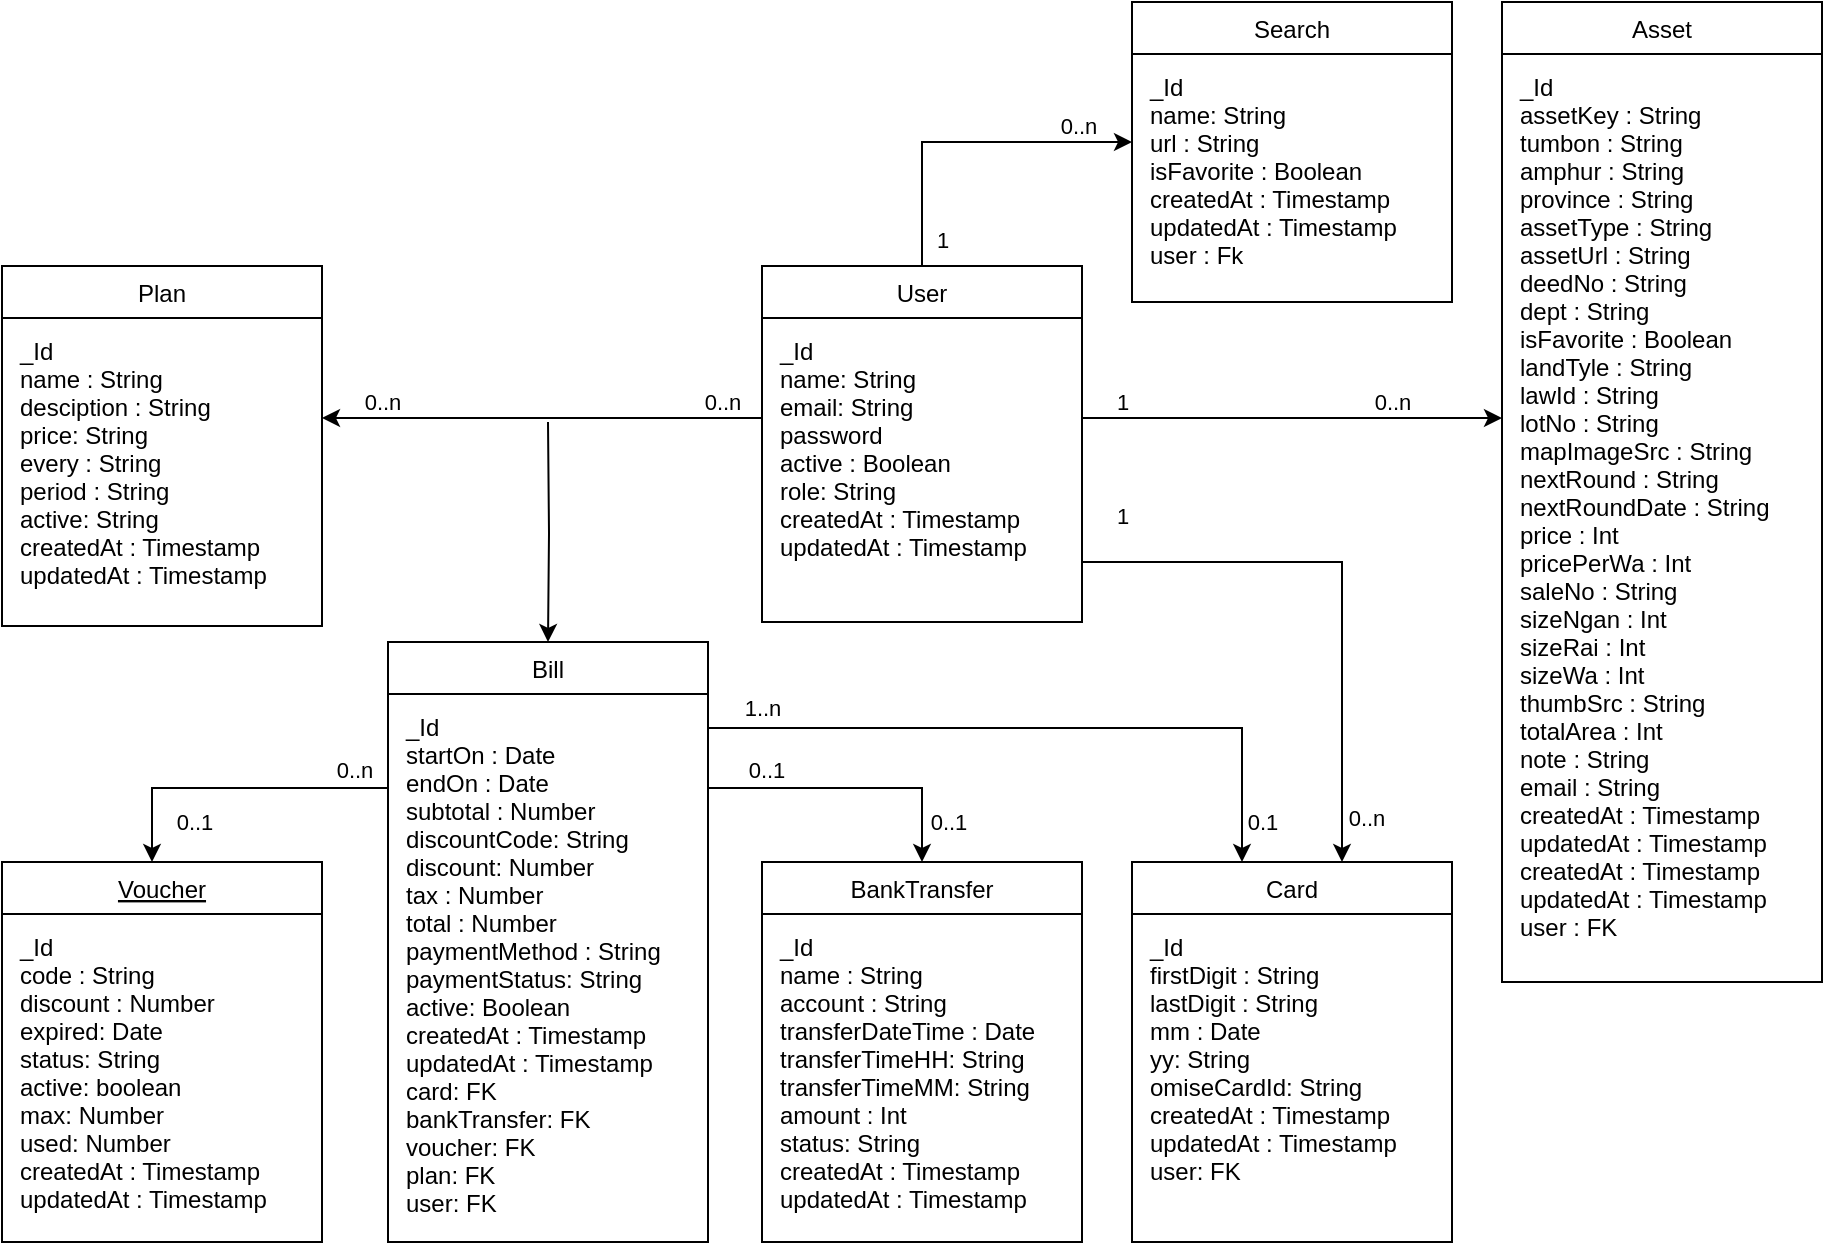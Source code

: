 <mxfile version="18.1.3" type="github">
  <diagram id="C5RBs43oDa-KdzZeNtuy" name="Page-1">
    <mxGraphModel dx="1588" dy="762" grid="1" gridSize="10" guides="1" tooltips="1" connect="1" arrows="1" fold="1" page="1" pageScale="1" pageWidth="827" pageHeight="1169" math="0" shadow="0">
      <root>
        <mxCell id="WIyWlLk6GJQsqaUBKTNV-0" />
        <mxCell id="WIyWlLk6GJQsqaUBKTNV-1" parent="WIyWlLk6GJQsqaUBKTNV-0" />
        <mxCell id="0S6qas3bxSXRm0jyxC92-0" style="edgeStyle=orthogonalEdgeStyle;rounded=0;orthogonalLoop=1;jettySize=auto;html=1;exitX=1;exitY=0.5;exitDx=0;exitDy=0;" edge="1" parent="WIyWlLk6GJQsqaUBKTNV-1" source="zkfFHV4jXpPFQw0GAbJ--1" target="rn8gjheMr00SQCoQ5o9b-12">
          <mxGeometry relative="1" as="geometry">
            <Array as="points">
              <mxPoint x="680" y="510" />
              <mxPoint x="810" y="510" />
            </Array>
          </mxGeometry>
        </mxCell>
        <mxCell id="0S6qas3bxSXRm0jyxC92-1" value="1" style="edgeLabel;html=1;align=center;verticalAlign=middle;resizable=0;points=[];" vertex="1" connectable="0" parent="0S6qas3bxSXRm0jyxC92-0">
          <mxGeometry x="-0.914" relative="1" as="geometry">
            <mxPoint x="20" y="17" as="offset" />
          </mxGeometry>
        </mxCell>
        <mxCell id="0S6qas3bxSXRm0jyxC92-2" value="0..n" style="edgeLabel;html=1;align=center;verticalAlign=middle;resizable=0;points=[];" vertex="1" connectable="0" parent="0S6qas3bxSXRm0jyxC92-0">
          <mxGeometry x="0.842" y="3" relative="1" as="geometry">
            <mxPoint x="9" y="4" as="offset" />
          </mxGeometry>
        </mxCell>
        <mxCell id="0S6qas3bxSXRm0jyxC92-5" style="edgeStyle=orthogonalEdgeStyle;rounded=0;orthogonalLoop=1;jettySize=auto;html=1;exitX=0.5;exitY=0;exitDx=0;exitDy=0;" edge="1" parent="WIyWlLk6GJQsqaUBKTNV-1" source="zkfFHV4jXpPFQw0GAbJ--0" target="0S6qas3bxSXRm0jyxC92-4">
          <mxGeometry relative="1" as="geometry">
            <Array as="points">
              <mxPoint x="600" y="300" />
            </Array>
          </mxGeometry>
        </mxCell>
        <mxCell id="0S6qas3bxSXRm0jyxC92-6" value="1" style="edgeLabel;html=1;align=center;verticalAlign=middle;resizable=0;points=[];" vertex="1" connectable="0" parent="0S6qas3bxSXRm0jyxC92-5">
          <mxGeometry x="-0.8" relative="1" as="geometry">
            <mxPoint x="10" y="3" as="offset" />
          </mxGeometry>
        </mxCell>
        <mxCell id="0S6qas3bxSXRm0jyxC92-7" value="0..n" style="edgeLabel;html=1;align=center;verticalAlign=middle;resizable=0;points=[];" vertex="1" connectable="0" parent="0S6qas3bxSXRm0jyxC92-5">
          <mxGeometry x="0.678" y="3" relative="1" as="geometry">
            <mxPoint y="-5" as="offset" />
          </mxGeometry>
        </mxCell>
        <mxCell id="zkfFHV4jXpPFQw0GAbJ--0" value="User" style="swimlane;fontStyle=0;align=center;verticalAlign=top;childLayout=stackLayout;horizontal=1;startSize=26;horizontalStack=0;resizeParent=1;resizeLast=0;collapsible=1;marginBottom=0;rounded=0;shadow=0;strokeWidth=1;arcSize=15;" parent="WIyWlLk6GJQsqaUBKTNV-1" vertex="1">
          <mxGeometry x="520" y="362" width="160" height="178" as="geometry">
            <mxRectangle x="230" y="140" width="160" height="26" as="alternateBounds" />
          </mxGeometry>
        </mxCell>
        <mxCell id="zkfFHV4jXpPFQw0GAbJ--1" value="_Id&#xa;name: String&#xa;email: String&#xa;password&#xa;active : Boolean&#xa;role: String&#xa;createdAt : Timestamp&#xa;updatedAt : Timestamp&#xa;" style="text;align=left;verticalAlign=top;spacingLeft=4;spacingRight=4;overflow=hidden;rotatable=0;points=[[0,0.5],[1,0.5]];portConstraint=eastwest;spacingTop=0;fontSize=12;spacingBottom=0;spacing=5;" parent="zkfFHV4jXpPFQw0GAbJ--0" vertex="1">
          <mxGeometry y="26" width="160" height="134" as="geometry" />
        </mxCell>
        <mxCell id="rn8gjheMr00SQCoQ5o9b-32" style="edgeStyle=orthogonalEdgeStyle;rounded=0;orthogonalLoop=1;jettySize=auto;html=1;" parent="WIyWlLk6GJQsqaUBKTNV-1" target="rn8gjheMr00SQCoQ5o9b-22" edge="1">
          <mxGeometry relative="1" as="geometry">
            <mxPoint x="413" y="440" as="sourcePoint" />
            <Array as="points" />
          </mxGeometry>
        </mxCell>
        <mxCell id="z93OoAOlrHXgm_mYGEe1-41" value="Asset" style="swimlane;fontStyle=0;align=center;verticalAlign=top;childLayout=stackLayout;horizontal=1;startSize=26;horizontalStack=0;resizeParent=1;resizeLast=0;collapsible=1;marginBottom=0;rounded=0;shadow=0;strokeWidth=1;arcSize=15;" parent="WIyWlLk6GJQsqaUBKTNV-1" vertex="1">
          <mxGeometry x="890" y="230" width="160" height="490" as="geometry">
            <mxRectangle x="550" y="140" width="160" height="26" as="alternateBounds" />
          </mxGeometry>
        </mxCell>
        <mxCell id="z93OoAOlrHXgm_mYGEe1-42" value="_Id&#xa;assetKey : String&#xa;tumbon : String&#xa;amphur : String&#xa;province : String&#xa;assetType : String&#xa;assetUrl : String&#xa;deedNo : String&#xa;dept : String&#xa;isFavorite : Boolean&#xa;landTyle : String&#xa;lawId : String&#xa;lotNo : String&#xa;mapImageSrc : String&#xa;nextRound : String&#xa;nextRoundDate : String&#xa;price : Int&#xa;pricePerWa : Int&#xa;saleNo : String&#xa;sizeNgan : Int&#xa;sizeRai : Int&#xa;sizeWa : Int&#xa;thumbSrc : String&#xa;totalArea : Int&#xa;note : String&#xa;email : String&#xa;createdAt : Timestamp&#xa;updatedAt : Timestamp&#xa;createdAt : Timestamp&#xa;updatedAt : Timestamp&#xa;user : FK&#xa;&#xa;&#xa;" style="text;align=left;verticalAlign=top;spacingLeft=4;spacingRight=4;overflow=hidden;rotatable=0;points=[[0,0.5],[1,0.5]];portConstraint=eastwest;fontFamily=Helvetica;spacingTop=0;fontSize=12;spacingBottom=0;spacing=5;" parent="z93OoAOlrHXgm_mYGEe1-41" vertex="1">
          <mxGeometry y="26" width="160" height="464" as="geometry" />
        </mxCell>
        <mxCell id="z93OoAOlrHXgm_mYGEe1-83" style="edgeStyle=orthogonalEdgeStyle;rounded=0;orthogonalLoop=1;jettySize=auto;html=1;" parent="WIyWlLk6GJQsqaUBKTNV-1" edge="1" target="z93OoAOlrHXgm_mYGEe1-98" source="zkfFHV4jXpPFQw0GAbJ--1">
          <mxGeometry relative="1" as="geometry">
            <mxPoint x="590" y="421.0" as="sourcePoint" />
            <mxPoint x="240" y="421.0" as="targetPoint" />
            <Array as="points">
              <mxPoint x="340" y="438" />
              <mxPoint x="340" y="438" />
            </Array>
          </mxGeometry>
        </mxCell>
        <mxCell id="z93OoAOlrHXgm_mYGEe1-84" value="0..n" style="edgeLabel;html=1;align=center;verticalAlign=middle;resizable=0;points=[];" parent="z93OoAOlrHXgm_mYGEe1-83" vertex="1" connectable="0">
          <mxGeometry x="0.827" y="-2" relative="1" as="geometry">
            <mxPoint x="11" y="-6" as="offset" />
          </mxGeometry>
        </mxCell>
        <mxCell id="z93OoAOlrHXgm_mYGEe1-85" value="0..n" style="edgeLabel;html=1;align=center;verticalAlign=middle;resizable=0;points=[];" parent="z93OoAOlrHXgm_mYGEe1-83" vertex="1" connectable="0">
          <mxGeometry x="-0.875" y="1" relative="1" as="geometry">
            <mxPoint x="-6" y="-9" as="offset" />
          </mxGeometry>
        </mxCell>
        <mxCell id="z93OoAOlrHXgm_mYGEe1-97" value="Plan" style="swimlane;fontStyle=0;align=center;verticalAlign=top;childLayout=stackLayout;horizontal=1;startSize=26;horizontalStack=0;resizeParent=1;resizeLast=0;collapsible=1;marginBottom=0;rounded=0;shadow=0;strokeWidth=1;arcSize=15;" parent="WIyWlLk6GJQsqaUBKTNV-1" vertex="1">
          <mxGeometry x="140" y="362" width="160" height="180" as="geometry">
            <mxRectangle x="130" y="380" width="160" height="26" as="alternateBounds" />
          </mxGeometry>
        </mxCell>
        <mxCell id="z93OoAOlrHXgm_mYGEe1-98" value="_Id&#xa;name : String&#xa;desciption : String&#xa;price: String&#xa;every : String&#xa;period : String&#xa;active: String&#xa;createdAt : Timestamp&#xa;updatedAt : Timestamp" style="text;align=left;verticalAlign=top;spacingLeft=4;spacingRight=4;overflow=hidden;rotatable=0;points=[[0,0.5],[1,0.5]];portConstraint=eastwest;spacingTop=0;fontSize=12;spacingBottom=0;spacing=5;" parent="z93OoAOlrHXgm_mYGEe1-97" vertex="1">
          <mxGeometry y="26" width="160" height="154" as="geometry" />
        </mxCell>
        <mxCell id="z93OoAOlrHXgm_mYGEe1-125" style="rounded=0;orthogonalLoop=1;jettySize=auto;html=1;edgeStyle=orthogonalEdgeStyle;" parent="WIyWlLk6GJQsqaUBKTNV-1" source="zkfFHV4jXpPFQw0GAbJ--1" target="z93OoAOlrHXgm_mYGEe1-42" edge="1">
          <mxGeometry relative="1" as="geometry">
            <mxPoint x="870" y="410" as="targetPoint" />
            <Array as="points">
              <mxPoint x="860" y="438" />
              <mxPoint x="860" y="438" />
            </Array>
          </mxGeometry>
        </mxCell>
        <mxCell id="z93OoAOlrHXgm_mYGEe1-143" value="0..n" style="edgeLabel;html=1;align=center;verticalAlign=middle;resizable=0;points=[];fontFamily=Helvetica;" parent="z93OoAOlrHXgm_mYGEe1-125" vertex="1" connectable="0">
          <mxGeometry x="0.297" y="-1" relative="1" as="geometry">
            <mxPoint x="19" y="-9" as="offset" />
          </mxGeometry>
        </mxCell>
        <mxCell id="z93OoAOlrHXgm_mYGEe1-145" value="1" style="edgeLabel;html=1;align=center;verticalAlign=middle;resizable=0;points=[];fontFamily=Helvetica;" parent="z93OoAOlrHXgm_mYGEe1-125" vertex="1" connectable="0">
          <mxGeometry x="-0.671" y="1" relative="1" as="geometry">
            <mxPoint x="-15" y="-7" as="offset" />
          </mxGeometry>
        </mxCell>
        <mxCell id="rn8gjheMr00SQCoQ5o9b-6" value="BankTransfer" style="swimlane;fontStyle=0;align=center;verticalAlign=top;childLayout=stackLayout;horizontal=1;startSize=26;horizontalStack=0;resizeParent=1;resizeLast=0;collapsible=1;marginBottom=0;rounded=0;shadow=0;strokeWidth=1;arcSize=15;" parent="WIyWlLk6GJQsqaUBKTNV-1" vertex="1">
          <mxGeometry x="520" y="660" width="160" height="190" as="geometry">
            <mxRectangle x="340" y="380" width="170" height="26" as="alternateBounds" />
          </mxGeometry>
        </mxCell>
        <mxCell id="rn8gjheMr00SQCoQ5o9b-7" value="_Id&#xa;name : String&#xa;account : String&#xa;transferDateTime : Date&#xa;transferTimeHH: String&#xa;transferTimeMM: String&#xa;amount : Int&#xa;status: String&#xa;createdAt : Timestamp&#xa;updatedAt : Timestamp&#xa;" style="text;align=left;verticalAlign=top;spacingLeft=4;spacingRight=4;overflow=hidden;rotatable=0;points=[[0,0.5],[1,0.5]];portConstraint=eastwest;spacingTop=0;fontSize=12;spacingBottom=0;spacing=5;" parent="rn8gjheMr00SQCoQ5o9b-6" vertex="1">
          <mxGeometry y="26" width="160" height="164" as="geometry" />
        </mxCell>
        <mxCell id="rn8gjheMr00SQCoQ5o9b-12" value="Card" style="swimlane;fontStyle=0;align=center;verticalAlign=top;childLayout=stackLayout;horizontal=1;startSize=26;horizontalStack=0;resizeParent=1;resizeLast=0;collapsible=1;marginBottom=0;rounded=0;shadow=0;strokeWidth=1;arcSize=15;" parent="WIyWlLk6GJQsqaUBKTNV-1" vertex="1">
          <mxGeometry x="705" y="660" width="160" height="190" as="geometry">
            <mxRectangle x="340" y="380" width="170" height="26" as="alternateBounds" />
          </mxGeometry>
        </mxCell>
        <mxCell id="rn8gjheMr00SQCoQ5o9b-13" value="_Id&#xa;firstDigit : String&#xa;lastDigit : String&#xa;mm : Date&#xa;yy: String&#xa;omiseCardId: String&#xa;createdAt : Timestamp&#xa;updatedAt : Timestamp&#xa;user: FK" style="text;align=left;verticalAlign=top;spacingLeft=4;spacingRight=4;overflow=hidden;rotatable=0;points=[[0,0.5],[1,0.5]];portConstraint=eastwest;spacingTop=0;fontSize=12;spacingBottom=0;spacing=5;" parent="rn8gjheMr00SQCoQ5o9b-12" vertex="1">
          <mxGeometry y="26" width="160" height="144" as="geometry" />
        </mxCell>
        <mxCell id="rn8gjheMr00SQCoQ5o9b-35" style="edgeStyle=orthogonalEdgeStyle;rounded=0;orthogonalLoop=1;jettySize=auto;html=1;entryX=0.5;entryY=0;entryDx=0;entryDy=0;" parent="WIyWlLk6GJQsqaUBKTNV-1" source="rn8gjheMr00SQCoQ5o9b-23" target="rn8gjheMr00SQCoQ5o9b-6" edge="1">
          <mxGeometry relative="1" as="geometry">
            <Array as="points">
              <mxPoint x="600" y="623" />
            </Array>
            <mxPoint x="520" y="603" as="sourcePoint" />
          </mxGeometry>
        </mxCell>
        <mxCell id="rn8gjheMr00SQCoQ5o9b-39" value="0..1" style="edgeLabel;html=1;align=center;verticalAlign=middle;resizable=0;points=[];" parent="rn8gjheMr00SQCoQ5o9b-35" vertex="1" connectable="0">
          <mxGeometry x="-0.549" y="2" relative="1" as="geometry">
            <mxPoint x="-4" y="-7" as="offset" />
          </mxGeometry>
        </mxCell>
        <mxCell id="rn8gjheMr00SQCoQ5o9b-40" value="0..1" style="edgeLabel;html=1;align=center;verticalAlign=middle;resizable=0;points=[];" parent="rn8gjheMr00SQCoQ5o9b-35" vertex="1" connectable="0">
          <mxGeometry x="0.761" relative="1" as="geometry">
            <mxPoint x="13" y="-3" as="offset" />
          </mxGeometry>
        </mxCell>
        <mxCell id="OSJ59UajpVIbR9Szr44o-4" style="edgeStyle=orthogonalEdgeStyle;rounded=0;orthogonalLoop=1;jettySize=auto;html=1;" parent="WIyWlLk6GJQsqaUBKTNV-1" source="rn8gjheMr00SQCoQ5o9b-23" target="OSJ59UajpVIbR9Szr44o-0" edge="1">
          <mxGeometry relative="1" as="geometry">
            <mxPoint x="210" y="670" as="targetPoint" />
            <Array as="points">
              <mxPoint x="215" y="623" />
            </Array>
          </mxGeometry>
        </mxCell>
        <mxCell id="OSJ59UajpVIbR9Szr44o-5" value="0..1" style="edgeLabel;html=1;align=center;verticalAlign=middle;resizable=0;points=[];" parent="OSJ59UajpVIbR9Szr44o-4" vertex="1" connectable="0">
          <mxGeometry x="0.302" y="-1" relative="1" as="geometry">
            <mxPoint x="4" y="18" as="offset" />
          </mxGeometry>
        </mxCell>
        <mxCell id="OSJ59UajpVIbR9Szr44o-7" value="0..n" style="edgeLabel;html=1;align=center;verticalAlign=middle;resizable=0;points=[];" parent="OSJ59UajpVIbR9Szr44o-4" vertex="1" connectable="0">
          <mxGeometry x="-0.654" y="-1" relative="1" as="geometry">
            <mxPoint x="10" y="-8" as="offset" />
          </mxGeometry>
        </mxCell>
        <mxCell id="rn8gjheMr00SQCoQ5o9b-22" value="Bill" style="swimlane;fontStyle=0;align=center;verticalAlign=top;childLayout=stackLayout;horizontal=1;startSize=26;horizontalStack=0;resizeParent=1;resizeLast=0;collapsible=1;marginBottom=0;rounded=0;shadow=0;strokeWidth=1;arcSize=15;" parent="WIyWlLk6GJQsqaUBKTNV-1" vertex="1">
          <mxGeometry x="333" y="550" width="160" height="300" as="geometry">
            <mxRectangle x="550" y="140" width="160" height="26" as="alternateBounds" />
          </mxGeometry>
        </mxCell>
        <mxCell id="rn8gjheMr00SQCoQ5o9b-23" value="_Id&#xa;startOn : Date&#xa;endOn : Date&#xa;subtotal : Number&#xa;discountCode: String&#xa;discount: Number&#xa;tax : Number&#xa;total : Number&#xa;paymentMethod : String&#xa;paymentStatus: String&#xa;active: Boolean&#xa;createdAt : Timestamp&#xa;updatedAt : Timestamp&#xa;card: FK&#xa;bankTransfer: FK&#xa;voucher: FK&#xa;plan: FK&#xa;user: FK&#xa;" style="text;align=left;verticalAlign=top;spacingLeft=4;spacingRight=4;overflow=hidden;rotatable=0;points=[[0,0.5],[1,0.5]];portConstraint=eastwest;spacingTop=0;fontSize=12;spacingBottom=0;spacing=5;" parent="rn8gjheMr00SQCoQ5o9b-22" vertex="1">
          <mxGeometry y="26" width="160" height="274" as="geometry" />
        </mxCell>
        <mxCell id="rn8gjheMr00SQCoQ5o9b-36" style="edgeStyle=orthogonalEdgeStyle;rounded=0;orthogonalLoop=1;jettySize=auto;html=1;" parent="WIyWlLk6GJQsqaUBKTNV-1" target="rn8gjheMr00SQCoQ5o9b-12" edge="1" source="rn8gjheMr00SQCoQ5o9b-22">
          <mxGeometry relative="1" as="geometry">
            <mxPoint x="471" y="583" as="sourcePoint" />
            <mxPoint x="780" y="670" as="targetPoint" />
            <Array as="points">
              <mxPoint x="760" y="593" />
            </Array>
          </mxGeometry>
        </mxCell>
        <mxCell id="rn8gjheMr00SQCoQ5o9b-37" value="1..n" style="edgeLabel;html=1;align=center;verticalAlign=middle;resizable=0;points=[];" parent="rn8gjheMr00SQCoQ5o9b-36" vertex="1" connectable="0">
          <mxGeometry x="-0.86" y="2" relative="1" as="geometry">
            <mxPoint x="3" y="-8" as="offset" />
          </mxGeometry>
        </mxCell>
        <mxCell id="rn8gjheMr00SQCoQ5o9b-38" value="0.1" style="edgeLabel;html=1;align=center;verticalAlign=middle;resizable=0;points=[];" parent="rn8gjheMr00SQCoQ5o9b-36" vertex="1" connectable="0">
          <mxGeometry x="0.838" y="4" relative="1" as="geometry">
            <mxPoint x="6" y="7" as="offset" />
          </mxGeometry>
        </mxCell>
        <mxCell id="OSJ59UajpVIbR9Szr44o-0" value="Voucher" style="swimlane;fontStyle=4;align=center;verticalAlign=top;childLayout=stackLayout;horizontal=1;startSize=26;horizontalStack=0;resizeParent=1;resizeLast=0;collapsible=1;marginBottom=0;rounded=0;shadow=0;strokeWidth=1;arcSize=15;" parent="WIyWlLk6GJQsqaUBKTNV-1" vertex="1">
          <mxGeometry x="140" y="660" width="160" height="190" as="geometry">
            <mxRectangle x="130" y="380" width="160" height="26" as="alternateBounds" />
          </mxGeometry>
        </mxCell>
        <mxCell id="OSJ59UajpVIbR9Szr44o-1" value="_Id&#xa;code : String&#xa;discount : Number&#xa;expired: Date&#xa;status: String&#xa;active: boolean&#xa;max: Number&#xa;used: Number&#xa;createdAt : Timestamp&#xa;updatedAt : Timestamp&#xa;" style="text;align=left;verticalAlign=top;spacingLeft=4;spacingRight=4;overflow=hidden;rotatable=0;points=[[0,0.5],[1,0.5]];portConstraint=eastwest;spacingTop=0;fontSize=12;spacingBottom=0;spacing=5;" parent="OSJ59UajpVIbR9Szr44o-0" vertex="1">
          <mxGeometry y="26" width="160" height="164" as="geometry" />
        </mxCell>
        <mxCell id="0S6qas3bxSXRm0jyxC92-3" value="Search" style="swimlane;fontStyle=0;align=center;verticalAlign=top;childLayout=stackLayout;horizontal=1;startSize=26;horizontalStack=0;resizeParent=1;resizeLast=0;collapsible=1;marginBottom=0;rounded=0;shadow=0;strokeWidth=1;arcSize=15;" vertex="1" parent="WIyWlLk6GJQsqaUBKTNV-1">
          <mxGeometry x="705" y="230" width="160" height="150" as="geometry">
            <mxRectangle x="130" y="380" width="160" height="26" as="alternateBounds" />
          </mxGeometry>
        </mxCell>
        <mxCell id="0S6qas3bxSXRm0jyxC92-4" value="_Id&#xa;name: String&#xa;url : String&#xa;isFavorite : Boolean&#xa;createdAt : Timestamp&#xa;updatedAt : Timestamp&#xa;user : Fk&#xa;" style="text;align=left;verticalAlign=top;spacingLeft=4;spacingRight=4;overflow=hidden;rotatable=0;points=[[0,0.5],[1,0.5]];portConstraint=eastwest;spacingTop=0;fontSize=12;spacingBottom=0;spacing=5;" vertex="1" parent="0S6qas3bxSXRm0jyxC92-3">
          <mxGeometry y="26" width="160" height="124" as="geometry" />
        </mxCell>
      </root>
    </mxGraphModel>
  </diagram>
</mxfile>
